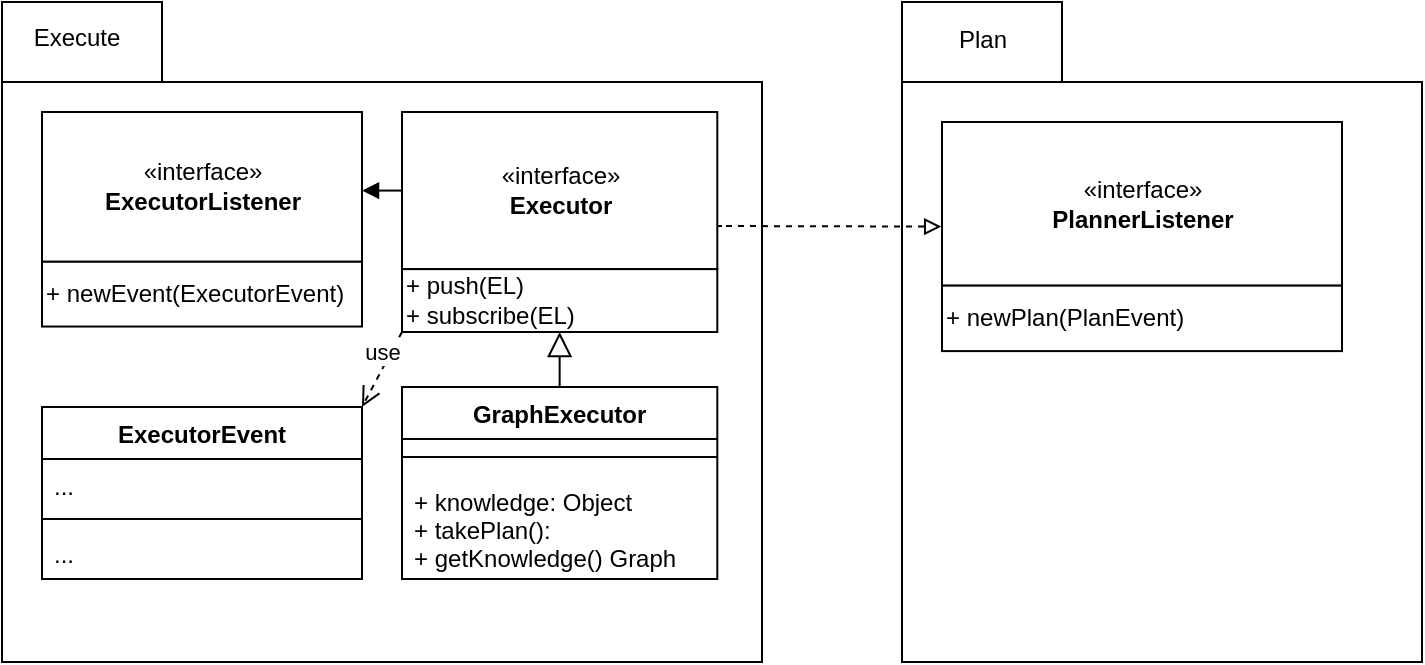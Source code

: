 <mxfile version="17.4.6" type="device"><diagram id="Yqugyijq5YlDbSkAFISn" name="Page-1"><mxGraphModel dx="2012" dy="635" grid="1" gridSize="10" guides="1" tooltips="1" connect="1" arrows="1" fold="1" page="1" pageScale="1" pageWidth="827" pageHeight="1169" math="0" shadow="0"><root><mxCell id="0"/><mxCell id="1" parent="0"/><mxCell id="Z8oiKw5DuyH3XKK-OH6--85" value="" style="group" parent="1" vertex="1" connectable="0"><mxGeometry x="-50" y="550" width="380" height="330" as="geometry"/></mxCell><mxCell id="1SIfCK1HKRvzO3Ef3FQ2-6" value="" style="group" vertex="1" connectable="0" parent="Z8oiKw5DuyH3XKK-OH6--85"><mxGeometry width="380" height="330.0" as="geometry"/></mxCell><mxCell id="1SIfCK1HKRvzO3Ef3FQ2-9" value="" style="group" vertex="1" connectable="0" parent="1SIfCK1HKRvzO3Ef3FQ2-6"><mxGeometry width="380" height="330.0" as="geometry"/></mxCell><mxCell id="1SIfCK1HKRvzO3Ef3FQ2-5" value="" style="group" vertex="1" connectable="0" parent="1SIfCK1HKRvzO3Ef3FQ2-9"><mxGeometry width="380" height="330.0" as="geometry"/></mxCell><mxCell id="1SIfCK1HKRvzO3Ef3FQ2-8" value="" style="group" vertex="1" connectable="0" parent="1SIfCK1HKRvzO3Ef3FQ2-5"><mxGeometry width="380" height="330.0" as="geometry"/></mxCell><mxCell id="Z8oiKw5DuyH3XKK-OH6--86" value="" style="shape=folder;fontStyle=1;spacingTop=10;tabWidth=80;tabHeight=40;tabPosition=left;html=1;" parent="1SIfCK1HKRvzO3Ef3FQ2-8" vertex="1"><mxGeometry width="380" height="330.0" as="geometry"/></mxCell><mxCell id="Z8oiKw5DuyH3XKK-OH6--88" value="GraphExecutor" style="swimlane;fontStyle=1;align=center;verticalAlign=top;childLayout=stackLayout;horizontal=1;startSize=26;horizontalStack=0;resizeParent=1;resizeParentMax=0;resizeLast=0;collapsible=1;marginBottom=0;" parent="1SIfCK1HKRvzO3Ef3FQ2-8" vertex="1"><mxGeometry x="200" y="192.5" width="157.65" height="96.0" as="geometry"><mxRectangle x="1030" y="374" width="120" height="26" as="alternateBounds"/></mxGeometry></mxCell><mxCell id="Z8oiKw5DuyH3XKK-OH6--89" value="" style="line;strokeWidth=1;fillColor=none;align=left;verticalAlign=middle;spacingTop=-1;spacingLeft=3;spacingRight=3;rotatable=0;labelPosition=right;points=[];portConstraint=eastwest;" parent="Z8oiKw5DuyH3XKK-OH6--88" vertex="1"><mxGeometry y="26" width="157.65" height="18.0" as="geometry"/></mxCell><mxCell id="Z8oiKw5DuyH3XKK-OH6--91" value="+ knowledge: Object&#10;+ takePlan():&#10;+ getKnowledge() Graph&#10;" style="text;strokeColor=none;fillColor=none;align=left;verticalAlign=top;spacingLeft=4;spacingRight=4;overflow=hidden;rotatable=0;points=[[0,0.5],[1,0.5]];portConstraint=eastwest;" parent="Z8oiKw5DuyH3XKK-OH6--88" vertex="1"><mxGeometry y="44.0" width="157.65" height="52.0" as="geometry"/></mxCell><mxCell id="Z8oiKw5DuyH3XKK-OH6--92" value="" style="group" parent="1SIfCK1HKRvzO3Ef3FQ2-8" vertex="1" connectable="0"><mxGeometry x="200" y="55" width="157.65" height="110" as="geometry"/></mxCell><mxCell id="Z8oiKw5DuyH3XKK-OH6--93" value="«interface»&lt;br&gt;&lt;span style=&quot;font-weight: 700&quot;&gt;Executor&lt;/span&gt;" style="html=1;" parent="Z8oiKw5DuyH3XKK-OH6--92" vertex="1"><mxGeometry width="157.65" height="78.571" as="geometry"/></mxCell><mxCell id="Z8oiKw5DuyH3XKK-OH6--94" value="+ push(EL)&lt;br&gt;+ subscribe(EL)" style="html=1;align=left;" parent="Z8oiKw5DuyH3XKK-OH6--92" vertex="1"><mxGeometry y="78.571" width="157.65" height="31.429" as="geometry"/></mxCell><mxCell id="Z8oiKw5DuyH3XKK-OH6--97" style="edgeStyle=orthogonalEdgeStyle;rounded=0;orthogonalLoop=1;jettySize=auto;html=1;exitX=0.5;exitY=0;exitDx=0;exitDy=0;endArrow=block;endFill=0;strokeWidth=1;entryX=0.5;entryY=1;entryDx=0;entryDy=0;startSize=8;endSize=10;" parent="1SIfCK1HKRvzO3Ef3FQ2-8" source="Z8oiKw5DuyH3XKK-OH6--88" edge="1" target="Z8oiKw5DuyH3XKK-OH6--94"><mxGeometry relative="1" as="geometry"><mxPoint x="294.952" y="174.167" as="targetPoint"/></mxGeometry></mxCell><mxCell id="1SIfCK1HKRvzO3Ef3FQ2-14" style="edgeStyle=orthogonalEdgeStyle;rounded=0;orthogonalLoop=1;jettySize=auto;html=1;exitX=0;exitY=0.5;exitDx=0;exitDy=0;endArrow=block;endFill=1;strokeWidth=1;" edge="1" parent="1SIfCK1HKRvzO3Ef3FQ2-8" source="Z8oiKw5DuyH3XKK-OH6--93" target="1SIfCK1HKRvzO3Ef3FQ2-12"><mxGeometry relative="1" as="geometry"><Array as="points"><mxPoint x="180" y="94"/><mxPoint x="180" y="94"/></Array></mxGeometry></mxCell><mxCell id="1SIfCK1HKRvzO3Ef3FQ2-11" value="" style="group" vertex="1" connectable="0" parent="1SIfCK1HKRvzO3Ef3FQ2-8"><mxGeometry x="20" y="55" width="160" height="107.27" as="geometry"/></mxCell><mxCell id="1SIfCK1HKRvzO3Ef3FQ2-12" value="«interface»&lt;br&gt;&lt;span style=&quot;font-weight: 700&quot;&gt;ExecutorListener&lt;/span&gt;" style="html=1;" vertex="1" parent="1SIfCK1HKRvzO3Ef3FQ2-11"><mxGeometry width="160" height="74.874" as="geometry"/></mxCell><mxCell id="1SIfCK1HKRvzO3Ef3FQ2-13" value="+ newEvent(ExecutorEvent)" style="html=1;align=left;" vertex="1" parent="1SIfCK1HKRvzO3Ef3FQ2-11"><mxGeometry y="74.874" width="160" height="32.396" as="geometry"/></mxCell><mxCell id="1SIfCK1HKRvzO3Ef3FQ2-19" value="ExecutorEvent" style="swimlane;fontStyle=1;align=center;verticalAlign=top;childLayout=stackLayout;horizontal=1;startSize=26;horizontalStack=0;resizeParent=1;resizeParentMax=0;resizeLast=0;collapsible=1;marginBottom=0;" vertex="1" parent="1SIfCK1HKRvzO3Ef3FQ2-8"><mxGeometry x="20" y="202.5" width="160" height="86" as="geometry"/></mxCell><mxCell id="1SIfCK1HKRvzO3Ef3FQ2-20" value="..." style="text;strokeColor=none;fillColor=none;align=left;verticalAlign=top;spacingLeft=4;spacingRight=4;overflow=hidden;rotatable=0;points=[[0,0.5],[1,0.5]];portConstraint=eastwest;" vertex="1" parent="1SIfCK1HKRvzO3Ef3FQ2-19"><mxGeometry y="26" width="160" height="26" as="geometry"/></mxCell><mxCell id="1SIfCK1HKRvzO3Ef3FQ2-21" value="" style="line;strokeWidth=1;fillColor=none;align=left;verticalAlign=middle;spacingTop=-1;spacingLeft=3;spacingRight=3;rotatable=0;labelPosition=right;points=[];portConstraint=eastwest;" vertex="1" parent="1SIfCK1HKRvzO3Ef3FQ2-19"><mxGeometry y="52" width="160" height="8" as="geometry"/></mxCell><mxCell id="1SIfCK1HKRvzO3Ef3FQ2-22" value="..." style="text;strokeColor=none;fillColor=none;align=left;verticalAlign=top;spacingLeft=4;spacingRight=4;overflow=hidden;rotatable=0;points=[[0,0.5],[1,0.5]];portConstraint=eastwest;" vertex="1" parent="1SIfCK1HKRvzO3Ef3FQ2-19"><mxGeometry y="60" width="160" height="26" as="geometry"/></mxCell><mxCell id="1SIfCK1HKRvzO3Ef3FQ2-24" value="use" style="html=1;verticalAlign=bottom;endArrow=open;dashed=1;endSize=8;rounded=0;strokeWidth=1;exitX=0;exitY=1;exitDx=0;exitDy=0;entryX=1;entryY=0;entryDx=0;entryDy=0;" edge="1" parent="1SIfCK1HKRvzO3Ef3FQ2-8" source="Z8oiKw5DuyH3XKK-OH6--94" target="1SIfCK1HKRvzO3Ef3FQ2-19"><mxGeometry relative="1" as="geometry"><mxPoint x="360" y="270" as="sourcePoint"/><mxPoint x="280" y="270" as="targetPoint"/></mxGeometry></mxCell><mxCell id="Z8oiKw5DuyH3XKK-OH6--87" value="Execute" style="text;html=1;align=center;verticalAlign=middle;resizable=0;points=[];autosize=1;strokeColor=none;" parent="1SIfCK1HKRvzO3Ef3FQ2-9" vertex="1"><mxGeometry x="6.786" y="7.857" width="60" height="20" as="geometry"/></mxCell><mxCell id="Z8oiKw5DuyH3XKK-OH6--99" value="knowledge: Object" style="text;html=1;align=center;verticalAlign=middle;resizable=0;points=[];autosize=1;strokeColor=none;" parent="1" vertex="1"><mxGeometry x="430" y="800" width="110" height="20" as="geometry"/></mxCell><mxCell id="Z8oiKw5DuyH3XKK-OH6--66" value="" style="shape=folder;fontStyle=1;spacingTop=10;tabWidth=80;tabHeight=40;tabPosition=left;html=1;" parent="1" vertex="1"><mxGeometry x="400" y="550" width="260" height="330" as="geometry"/></mxCell><mxCell id="Z8oiKw5DuyH3XKK-OH6--67" value="Plan" style="text;html=1;align=center;verticalAlign=middle;resizable=0;points=[];autosize=1;strokeColor=none;" parent="1" vertex="1"><mxGeometry x="420" y="558.571" width="40" height="20" as="geometry"/></mxCell><mxCell id="1SIfCK1HKRvzO3Ef3FQ2-1" value="" style="group" vertex="1" connectable="0" parent="1"><mxGeometry x="420" y="610.005" width="200" height="114.545" as="geometry"/></mxCell><mxCell id="1SIfCK1HKRvzO3Ef3FQ2-2" value="«interface»&lt;br&gt;&lt;span style=&quot;font-weight: 700&quot;&gt;PlannerListener&lt;/span&gt;" style="html=1;" vertex="1" parent="1SIfCK1HKRvzO3Ef3FQ2-1"><mxGeometry width="200" height="81.818" as="geometry"/></mxCell><mxCell id="1SIfCK1HKRvzO3Ef3FQ2-3" value="+ newPlan(PlanEvent)" style="html=1;align=left;" vertex="1" parent="1SIfCK1HKRvzO3Ef3FQ2-1"><mxGeometry y="81.818" width="200" height="32.727" as="geometry"/></mxCell><mxCell id="1SIfCK1HKRvzO3Ef3FQ2-7" style="edgeStyle=orthogonalEdgeStyle;rounded=0;orthogonalLoop=1;jettySize=auto;html=1;entryX=-0.002;entryY=0.639;entryDx=0;entryDy=0;endArrow=block;endFill=0;dashed=1;strokeWidth=1;entryPerimeter=0;" edge="1" parent="1" target="1SIfCK1HKRvzO3Ef3FQ2-2"><mxGeometry relative="1" as="geometry"><mxPoint x="310" y="662" as="sourcePoint"/><Array as="points"><mxPoint x="308" y="662"/><mxPoint x="370" y="662"/></Array></mxGeometry></mxCell></root></mxGraphModel></diagram></mxfile>